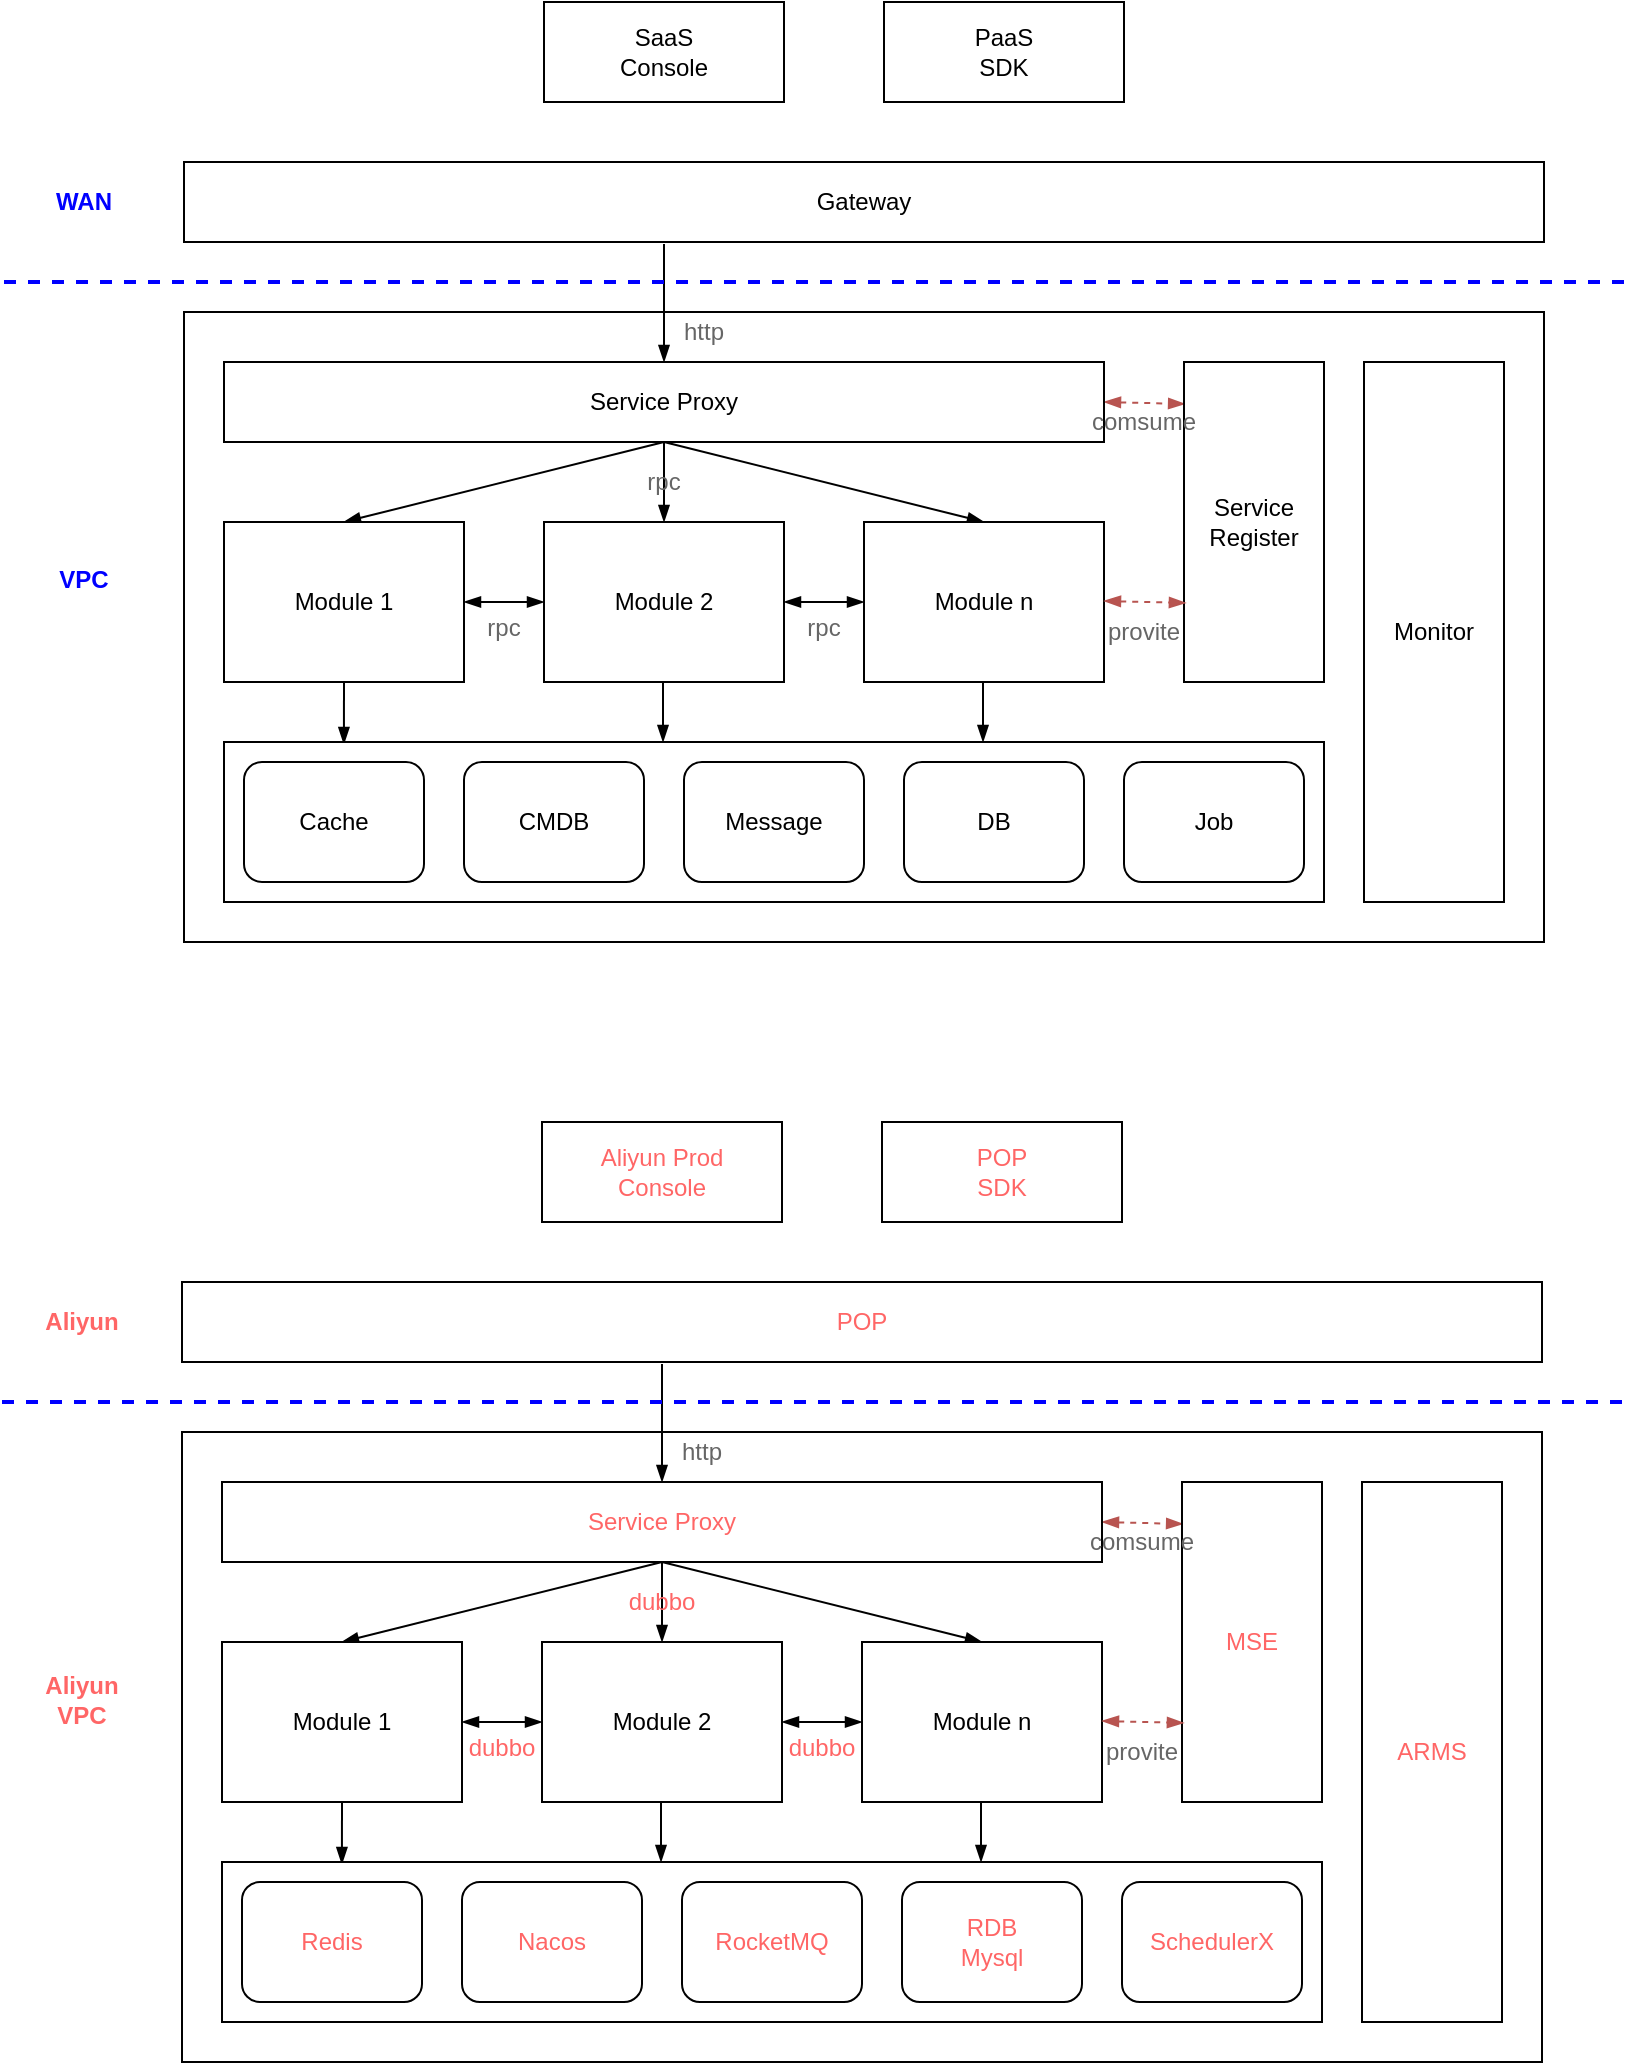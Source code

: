 <mxfile version="14.6.13" type="github">
  <diagram id="qBD8uF-JfwvzA7IrNaju" name="第 1 页">
    <mxGraphModel dx="1426" dy="914" grid="0" gridSize="10" guides="1" tooltips="1" connect="1" arrows="1" fold="1" page="1" pageScale="1" pageWidth="827" pageHeight="1169" math="0" shadow="0">
      <root>
        <mxCell id="0" />
        <mxCell id="1" parent="0" />
        <mxCell id="CRqmqo4FKYT-GxwhH9rx-8" value="" style="rounded=0;whiteSpace=wrap;html=1;" vertex="1" parent="1">
          <mxGeometry x="100" y="255" width="680" height="315" as="geometry" />
        </mxCell>
        <mxCell id="CRqmqo4FKYT-GxwhH9rx-20" style="edgeStyle=none;rounded=0;orthogonalLoop=1;jettySize=auto;html=1;entryX=0.5;entryY=0;entryDx=0;entryDy=0;startArrow=none;startFill=0;endArrow=blockThin;endFill=1;" edge="1" parent="1" target="CRqmqo4FKYT-GxwhH9rx-2">
          <mxGeometry relative="1" as="geometry">
            <mxPoint x="340" y="221" as="sourcePoint" />
          </mxGeometry>
        </mxCell>
        <mxCell id="CRqmqo4FKYT-GxwhH9rx-1" value="Gateway" style="rounded=0;whiteSpace=wrap;html=1;" vertex="1" parent="1">
          <mxGeometry x="100" y="180" width="680" height="40" as="geometry" />
        </mxCell>
        <mxCell id="CRqmqo4FKYT-GxwhH9rx-11" value="" style="edgeStyle=none;rounded=0;orthogonalLoop=1;jettySize=auto;html=1;startArrow=blockThin;startFill=1;endArrow=blockThin;endFill=1;exitX=1;exitY=0.5;exitDx=0;exitDy=0;entryX=0.008;entryY=0.131;entryDx=0;entryDy=0;entryPerimeter=0;dashed=1;fillColor=#f8cecc;strokeColor=#b85450;" edge="1" parent="1" source="CRqmqo4FKYT-GxwhH9rx-2" target="CRqmqo4FKYT-GxwhH9rx-7">
          <mxGeometry relative="1" as="geometry" />
        </mxCell>
        <mxCell id="CRqmqo4FKYT-GxwhH9rx-21" style="edgeStyle=none;rounded=0;orthogonalLoop=1;jettySize=auto;html=1;exitX=0.5;exitY=1;exitDx=0;exitDy=0;entryX=0.5;entryY=0;entryDx=0;entryDy=0;startArrow=none;startFill=0;endArrow=blockThin;endFill=1;" edge="1" parent="1" source="CRqmqo4FKYT-GxwhH9rx-2" target="CRqmqo4FKYT-GxwhH9rx-3">
          <mxGeometry relative="1" as="geometry" />
        </mxCell>
        <mxCell id="CRqmqo4FKYT-GxwhH9rx-22" style="edgeStyle=none;rounded=0;orthogonalLoop=1;jettySize=auto;html=1;exitX=0.5;exitY=1;exitDx=0;exitDy=0;entryX=0.5;entryY=0;entryDx=0;entryDy=0;startArrow=none;startFill=0;endArrow=blockThin;endFill=1;" edge="1" parent="1" source="CRqmqo4FKYT-GxwhH9rx-2" target="CRqmqo4FKYT-GxwhH9rx-5">
          <mxGeometry relative="1" as="geometry" />
        </mxCell>
        <mxCell id="CRqmqo4FKYT-GxwhH9rx-23" style="edgeStyle=none;rounded=0;orthogonalLoop=1;jettySize=auto;html=1;exitX=0.5;exitY=1;exitDx=0;exitDy=0;entryX=0.5;entryY=0;entryDx=0;entryDy=0;startArrow=none;startFill=0;endArrow=blockThin;endFill=1;" edge="1" parent="1" source="CRqmqo4FKYT-GxwhH9rx-2" target="CRqmqo4FKYT-GxwhH9rx-6">
          <mxGeometry relative="1" as="geometry" />
        </mxCell>
        <mxCell id="CRqmqo4FKYT-GxwhH9rx-2" value="Service Proxy" style="rounded=0;whiteSpace=wrap;html=1;" vertex="1" parent="1">
          <mxGeometry x="120" y="280" width="440" height="40" as="geometry" />
        </mxCell>
        <mxCell id="CRqmqo4FKYT-GxwhH9rx-9" value="" style="rounded=0;orthogonalLoop=1;jettySize=auto;html=1;startArrow=blockThin;startFill=1;endArrow=blockThin;endFill=1;" edge="1" parent="1" source="CRqmqo4FKYT-GxwhH9rx-3" target="CRqmqo4FKYT-GxwhH9rx-5">
          <mxGeometry relative="1" as="geometry" />
        </mxCell>
        <mxCell id="CRqmqo4FKYT-GxwhH9rx-24" style="edgeStyle=none;rounded=0;orthogonalLoop=1;jettySize=auto;html=1;exitX=0.5;exitY=1;exitDx=0;exitDy=0;entryX=0.109;entryY=0.013;entryDx=0;entryDy=0;entryPerimeter=0;startArrow=none;startFill=0;endArrow=blockThin;endFill=1;" edge="1" parent="1" source="CRqmqo4FKYT-GxwhH9rx-3" target="CRqmqo4FKYT-GxwhH9rx-14">
          <mxGeometry relative="1" as="geometry" />
        </mxCell>
        <mxCell id="CRqmqo4FKYT-GxwhH9rx-3" value="Module 1" style="rounded=0;whiteSpace=wrap;html=1;" vertex="1" parent="1">
          <mxGeometry x="120" y="360" width="120" height="80" as="geometry" />
        </mxCell>
        <mxCell id="CRqmqo4FKYT-GxwhH9rx-10" value="" style="edgeStyle=none;rounded=0;orthogonalLoop=1;jettySize=auto;html=1;startArrow=blockThin;startFill=1;endArrow=blockThin;endFill=1;" edge="1" parent="1" source="CRqmqo4FKYT-GxwhH9rx-5" target="CRqmqo4FKYT-GxwhH9rx-6">
          <mxGeometry relative="1" as="geometry" />
        </mxCell>
        <mxCell id="CRqmqo4FKYT-GxwhH9rx-5" value="Module 2" style="rounded=0;whiteSpace=wrap;html=1;" vertex="1" parent="1">
          <mxGeometry x="280" y="360" width="120" height="80" as="geometry" />
        </mxCell>
        <mxCell id="CRqmqo4FKYT-GxwhH9rx-6" value="Module n" style="rounded=0;whiteSpace=wrap;html=1;" vertex="1" parent="1">
          <mxGeometry x="440" y="360" width="120" height="80" as="geometry" />
        </mxCell>
        <mxCell id="CRqmqo4FKYT-GxwhH9rx-7" value="Service&lt;br&gt;Register" style="rounded=0;whiteSpace=wrap;html=1;" vertex="1" parent="1">
          <mxGeometry x="600" y="280" width="70" height="160" as="geometry" />
        </mxCell>
        <mxCell id="CRqmqo4FKYT-GxwhH9rx-13" value="" style="edgeStyle=none;rounded=0;orthogonalLoop=1;jettySize=auto;html=1;startArrow=blockThin;startFill=1;endArrow=blockThin;endFill=1;exitX=1;exitY=0.5;exitDx=0;exitDy=0;entryX=0.008;entryY=0.131;entryDx=0;entryDy=0;entryPerimeter=0;dashed=1;fillColor=#f8cecc;strokeColor=#b85450;" edge="1" parent="1">
          <mxGeometry relative="1" as="geometry">
            <mxPoint x="560" y="399.5" as="sourcePoint" />
            <mxPoint x="600.96" y="400.46" as="targetPoint" />
          </mxGeometry>
        </mxCell>
        <mxCell id="CRqmqo4FKYT-GxwhH9rx-14" value="" style="rounded=0;whiteSpace=wrap;html=1;" vertex="1" parent="1">
          <mxGeometry x="120" y="470" width="550" height="80" as="geometry" />
        </mxCell>
        <mxCell id="CRqmqo4FKYT-GxwhH9rx-15" value="Cache" style="rounded=1;whiteSpace=wrap;html=1;" vertex="1" parent="1">
          <mxGeometry x="130" y="480" width="90" height="60" as="geometry" />
        </mxCell>
        <mxCell id="CRqmqo4FKYT-GxwhH9rx-16" value="CMDB" style="rounded=1;whiteSpace=wrap;html=1;" vertex="1" parent="1">
          <mxGeometry x="240" y="480" width="90" height="60" as="geometry" />
        </mxCell>
        <mxCell id="CRqmqo4FKYT-GxwhH9rx-17" value="Message" style="rounded=1;whiteSpace=wrap;html=1;" vertex="1" parent="1">
          <mxGeometry x="350" y="480" width="90" height="60" as="geometry" />
        </mxCell>
        <mxCell id="CRqmqo4FKYT-GxwhH9rx-18" value="DB" style="rounded=1;whiteSpace=wrap;html=1;" vertex="1" parent="1">
          <mxGeometry x="460" y="480" width="90" height="60" as="geometry" />
        </mxCell>
        <mxCell id="CRqmqo4FKYT-GxwhH9rx-19" value="Job" style="rounded=1;whiteSpace=wrap;html=1;" vertex="1" parent="1">
          <mxGeometry x="570" y="480" width="90" height="60" as="geometry" />
        </mxCell>
        <mxCell id="CRqmqo4FKYT-GxwhH9rx-25" style="edgeStyle=none;rounded=0;orthogonalLoop=1;jettySize=auto;html=1;exitX=0.5;exitY=1;exitDx=0;exitDy=0;entryX=0.1;entryY=0;entryDx=0;entryDy=0;entryPerimeter=0;startArrow=none;startFill=0;endArrow=blockThin;endFill=1;" edge="1" parent="1">
          <mxGeometry relative="1" as="geometry">
            <mxPoint x="339.5" y="440" as="sourcePoint" />
            <mxPoint x="339.5" y="470" as="targetPoint" />
          </mxGeometry>
        </mxCell>
        <mxCell id="CRqmqo4FKYT-GxwhH9rx-26" style="edgeStyle=none;rounded=0;orthogonalLoop=1;jettySize=auto;html=1;exitX=0.5;exitY=1;exitDx=0;exitDy=0;entryX=0.1;entryY=0;entryDx=0;entryDy=0;entryPerimeter=0;startArrow=none;startFill=0;endArrow=blockThin;endFill=1;" edge="1" parent="1">
          <mxGeometry relative="1" as="geometry">
            <mxPoint x="499.5" y="440" as="sourcePoint" />
            <mxPoint x="499.5" y="470" as="targetPoint" />
          </mxGeometry>
        </mxCell>
        <mxCell id="CRqmqo4FKYT-GxwhH9rx-27" value="Monitor" style="rounded=0;whiteSpace=wrap;html=1;" vertex="1" parent="1">
          <mxGeometry x="690" y="280" width="70" height="270" as="geometry" />
        </mxCell>
        <mxCell id="CRqmqo4FKYT-GxwhH9rx-28" value="SaaS&lt;br&gt;Console" style="rounded=0;whiteSpace=wrap;html=1;" vertex="1" parent="1">
          <mxGeometry x="280" y="100" width="120" height="50" as="geometry" />
        </mxCell>
        <mxCell id="CRqmqo4FKYT-GxwhH9rx-29" value="PaaS &lt;br&gt;SDK" style="rounded=0;whiteSpace=wrap;html=1;" vertex="1" parent="1">
          <mxGeometry x="450" y="100" width="120" height="50" as="geometry" />
        </mxCell>
        <mxCell id="CRqmqo4FKYT-GxwhH9rx-31" value="WAN" style="text;html=1;strokeColor=none;fillColor=none;align=center;verticalAlign=middle;whiteSpace=wrap;rounded=0;fontStyle=1;fontColor=#0000FF;" vertex="1" parent="1">
          <mxGeometry x="30" y="190" width="40" height="20" as="geometry" />
        </mxCell>
        <mxCell id="CRqmqo4FKYT-GxwhH9rx-32" value="VPC" style="text;html=1;strokeColor=none;fillColor=none;align=center;verticalAlign=middle;whiteSpace=wrap;rounded=0;fontStyle=1;fontColor=#0000FF;" vertex="1" parent="1">
          <mxGeometry x="30" y="379" width="40" height="20" as="geometry" />
        </mxCell>
        <mxCell id="CRqmqo4FKYT-GxwhH9rx-35" value="" style="endArrow=none;dashed=1;html=1;fontColor=#0000FF;strokeColor=#0000FF;strokeWidth=2;" edge="1" parent="1">
          <mxGeometry width="50" height="50" relative="1" as="geometry">
            <mxPoint x="10" y="240" as="sourcePoint" />
            <mxPoint x="820" y="240" as="targetPoint" />
          </mxGeometry>
        </mxCell>
        <mxCell id="CRqmqo4FKYT-GxwhH9rx-36" value="rpc" style="text;html=1;strokeColor=none;fillColor=none;align=center;verticalAlign=middle;whiteSpace=wrap;rounded=0;fontColor=#666666;" vertex="1" parent="1">
          <mxGeometry x="320" y="330" width="40" height="20" as="geometry" />
        </mxCell>
        <mxCell id="CRqmqo4FKYT-GxwhH9rx-37" value="rpc" style="text;html=1;strokeColor=none;fillColor=none;align=center;verticalAlign=middle;whiteSpace=wrap;rounded=0;fontColor=#666666;" vertex="1" parent="1">
          <mxGeometry x="240" y="402.5" width="40" height="20" as="geometry" />
        </mxCell>
        <mxCell id="CRqmqo4FKYT-GxwhH9rx-38" value="http" style="text;html=1;strokeColor=none;fillColor=none;align=center;verticalAlign=middle;whiteSpace=wrap;rounded=0;fontColor=#666666;" vertex="1" parent="1">
          <mxGeometry x="340" y="255" width="40" height="20" as="geometry" />
        </mxCell>
        <mxCell id="CRqmqo4FKYT-GxwhH9rx-39" value="rpc" style="text;html=1;strokeColor=none;fillColor=none;align=center;verticalAlign=middle;whiteSpace=wrap;rounded=0;fontColor=#666666;" vertex="1" parent="1">
          <mxGeometry x="400" y="402.5" width="40" height="20" as="geometry" />
        </mxCell>
        <mxCell id="CRqmqo4FKYT-GxwhH9rx-40" value="provite" style="text;html=1;strokeColor=none;fillColor=none;align=center;verticalAlign=middle;whiteSpace=wrap;rounded=0;fontColor=#666666;" vertex="1" parent="1">
          <mxGeometry x="560" y="405" width="40" height="20" as="geometry" />
        </mxCell>
        <mxCell id="CRqmqo4FKYT-GxwhH9rx-41" value="comsume" style="text;html=1;strokeColor=none;fillColor=none;align=center;verticalAlign=middle;whiteSpace=wrap;rounded=0;fontColor=#666666;" vertex="1" parent="1">
          <mxGeometry x="560" y="300" width="40" height="20" as="geometry" />
        </mxCell>
        <mxCell id="CRqmqo4FKYT-GxwhH9rx-42" value="" style="rounded=0;whiteSpace=wrap;html=1;" vertex="1" parent="1">
          <mxGeometry x="99" y="815" width="680" height="315" as="geometry" />
        </mxCell>
        <mxCell id="CRqmqo4FKYT-GxwhH9rx-43" style="edgeStyle=none;rounded=0;orthogonalLoop=1;jettySize=auto;html=1;entryX=0.5;entryY=0;entryDx=0;entryDy=0;startArrow=none;startFill=0;endArrow=blockThin;endFill=1;" edge="1" parent="1" target="CRqmqo4FKYT-GxwhH9rx-49">
          <mxGeometry relative="1" as="geometry">
            <mxPoint x="339" y="781" as="sourcePoint" />
          </mxGeometry>
        </mxCell>
        <mxCell id="CRqmqo4FKYT-GxwhH9rx-44" value="&lt;font color=&quot;#ff6666&quot;&gt;POP&lt;/font&gt;" style="rounded=0;whiteSpace=wrap;html=1;" vertex="1" parent="1">
          <mxGeometry x="99" y="740" width="680" height="40" as="geometry" />
        </mxCell>
        <mxCell id="CRqmqo4FKYT-GxwhH9rx-45" value="" style="edgeStyle=none;rounded=0;orthogonalLoop=1;jettySize=auto;html=1;startArrow=blockThin;startFill=1;endArrow=blockThin;endFill=1;exitX=1;exitY=0.5;exitDx=0;exitDy=0;entryX=0.008;entryY=0.131;entryDx=0;entryDy=0;entryPerimeter=0;dashed=1;fillColor=#f8cecc;strokeColor=#b85450;" edge="1" parent="1" source="CRqmqo4FKYT-GxwhH9rx-49" target="CRqmqo4FKYT-GxwhH9rx-56">
          <mxGeometry relative="1" as="geometry" />
        </mxCell>
        <mxCell id="CRqmqo4FKYT-GxwhH9rx-46" style="edgeStyle=none;rounded=0;orthogonalLoop=1;jettySize=auto;html=1;exitX=0.5;exitY=1;exitDx=0;exitDy=0;entryX=0.5;entryY=0;entryDx=0;entryDy=0;startArrow=none;startFill=0;endArrow=blockThin;endFill=1;" edge="1" parent="1" source="CRqmqo4FKYT-GxwhH9rx-49" target="CRqmqo4FKYT-GxwhH9rx-52">
          <mxGeometry relative="1" as="geometry" />
        </mxCell>
        <mxCell id="CRqmqo4FKYT-GxwhH9rx-47" style="edgeStyle=none;rounded=0;orthogonalLoop=1;jettySize=auto;html=1;exitX=0.5;exitY=1;exitDx=0;exitDy=0;entryX=0.5;entryY=0;entryDx=0;entryDy=0;startArrow=none;startFill=0;endArrow=blockThin;endFill=1;" edge="1" parent="1" source="CRqmqo4FKYT-GxwhH9rx-49" target="CRqmqo4FKYT-GxwhH9rx-54">
          <mxGeometry relative="1" as="geometry" />
        </mxCell>
        <mxCell id="CRqmqo4FKYT-GxwhH9rx-48" style="edgeStyle=none;rounded=0;orthogonalLoop=1;jettySize=auto;html=1;exitX=0.5;exitY=1;exitDx=0;exitDy=0;entryX=0.5;entryY=0;entryDx=0;entryDy=0;startArrow=none;startFill=0;endArrow=blockThin;endFill=1;" edge="1" parent="1" source="CRqmqo4FKYT-GxwhH9rx-49" target="CRqmqo4FKYT-GxwhH9rx-55">
          <mxGeometry relative="1" as="geometry" />
        </mxCell>
        <mxCell id="CRqmqo4FKYT-GxwhH9rx-49" value="&lt;font color=&quot;#ff6666&quot;&gt;Service Proxy&lt;/font&gt;" style="rounded=0;whiteSpace=wrap;html=1;" vertex="1" parent="1">
          <mxGeometry x="119" y="840" width="440" height="40" as="geometry" />
        </mxCell>
        <mxCell id="CRqmqo4FKYT-GxwhH9rx-50" value="" style="rounded=0;orthogonalLoop=1;jettySize=auto;html=1;startArrow=blockThin;startFill=1;endArrow=blockThin;endFill=1;" edge="1" parent="1" source="CRqmqo4FKYT-GxwhH9rx-52" target="CRqmqo4FKYT-GxwhH9rx-54">
          <mxGeometry relative="1" as="geometry" />
        </mxCell>
        <mxCell id="CRqmqo4FKYT-GxwhH9rx-51" style="edgeStyle=none;rounded=0;orthogonalLoop=1;jettySize=auto;html=1;exitX=0.5;exitY=1;exitDx=0;exitDy=0;entryX=0.109;entryY=0.013;entryDx=0;entryDy=0;entryPerimeter=0;startArrow=none;startFill=0;endArrow=blockThin;endFill=1;" edge="1" parent="1" source="CRqmqo4FKYT-GxwhH9rx-52" target="CRqmqo4FKYT-GxwhH9rx-58">
          <mxGeometry relative="1" as="geometry" />
        </mxCell>
        <mxCell id="CRqmqo4FKYT-GxwhH9rx-52" value="Module 1" style="rounded=0;whiteSpace=wrap;html=1;" vertex="1" parent="1">
          <mxGeometry x="119" y="920" width="120" height="80" as="geometry" />
        </mxCell>
        <mxCell id="CRqmqo4FKYT-GxwhH9rx-53" value="" style="edgeStyle=none;rounded=0;orthogonalLoop=1;jettySize=auto;html=1;startArrow=blockThin;startFill=1;endArrow=blockThin;endFill=1;" edge="1" parent="1" source="CRqmqo4FKYT-GxwhH9rx-54" target="CRqmqo4FKYT-GxwhH9rx-55">
          <mxGeometry relative="1" as="geometry" />
        </mxCell>
        <mxCell id="CRqmqo4FKYT-GxwhH9rx-54" value="Module 2" style="rounded=0;whiteSpace=wrap;html=1;" vertex="1" parent="1">
          <mxGeometry x="279" y="920" width="120" height="80" as="geometry" />
        </mxCell>
        <mxCell id="CRqmqo4FKYT-GxwhH9rx-55" value="Module n" style="rounded=0;whiteSpace=wrap;html=1;" vertex="1" parent="1">
          <mxGeometry x="439" y="920" width="120" height="80" as="geometry" />
        </mxCell>
        <mxCell id="CRqmqo4FKYT-GxwhH9rx-56" value="MSE" style="rounded=0;whiteSpace=wrap;html=1;fontColor=#FF6666;" vertex="1" parent="1">
          <mxGeometry x="599" y="840" width="70" height="160" as="geometry" />
        </mxCell>
        <mxCell id="CRqmqo4FKYT-GxwhH9rx-57" value="" style="edgeStyle=none;rounded=0;orthogonalLoop=1;jettySize=auto;html=1;startArrow=blockThin;startFill=1;endArrow=blockThin;endFill=1;exitX=1;exitY=0.5;exitDx=0;exitDy=0;entryX=0.008;entryY=0.131;entryDx=0;entryDy=0;entryPerimeter=0;dashed=1;fillColor=#f8cecc;strokeColor=#b85450;" edge="1" parent="1">
          <mxGeometry relative="1" as="geometry">
            <mxPoint x="559" y="959.5" as="sourcePoint" />
            <mxPoint x="599.96" y="960.46" as="targetPoint" />
          </mxGeometry>
        </mxCell>
        <mxCell id="CRqmqo4FKYT-GxwhH9rx-58" value="" style="rounded=0;whiteSpace=wrap;html=1;" vertex="1" parent="1">
          <mxGeometry x="119" y="1030" width="550" height="80" as="geometry" />
        </mxCell>
        <mxCell id="CRqmqo4FKYT-GxwhH9rx-59" value="Redis" style="rounded=1;whiteSpace=wrap;html=1;fontColor=#FF6666;" vertex="1" parent="1">
          <mxGeometry x="129" y="1040" width="90" height="60" as="geometry" />
        </mxCell>
        <mxCell id="CRqmqo4FKYT-GxwhH9rx-60" value="Nacos" style="rounded=1;whiteSpace=wrap;html=1;fontColor=#FF6666;" vertex="1" parent="1">
          <mxGeometry x="239" y="1040" width="90" height="60" as="geometry" />
        </mxCell>
        <mxCell id="CRqmqo4FKYT-GxwhH9rx-61" value="RocketMQ" style="rounded=1;whiteSpace=wrap;html=1;fontColor=#FF6666;" vertex="1" parent="1">
          <mxGeometry x="349" y="1040" width="90" height="60" as="geometry" />
        </mxCell>
        <mxCell id="CRqmqo4FKYT-GxwhH9rx-62" value="RDB&lt;br&gt;Mysql" style="rounded=1;whiteSpace=wrap;html=1;fontColor=#FF6666;" vertex="1" parent="1">
          <mxGeometry x="459" y="1040" width="90" height="60" as="geometry" />
        </mxCell>
        <mxCell id="CRqmqo4FKYT-GxwhH9rx-63" value="SchedulerX" style="rounded=1;whiteSpace=wrap;html=1;fontColor=#FF6666;" vertex="1" parent="1">
          <mxGeometry x="569" y="1040" width="90" height="60" as="geometry" />
        </mxCell>
        <mxCell id="CRqmqo4FKYT-GxwhH9rx-64" style="edgeStyle=none;rounded=0;orthogonalLoop=1;jettySize=auto;html=1;exitX=0.5;exitY=1;exitDx=0;exitDy=0;entryX=0.1;entryY=0;entryDx=0;entryDy=0;entryPerimeter=0;startArrow=none;startFill=0;endArrow=blockThin;endFill=1;" edge="1" parent="1">
          <mxGeometry relative="1" as="geometry">
            <mxPoint x="338.5" y="1000" as="sourcePoint" />
            <mxPoint x="338.5" y="1030" as="targetPoint" />
          </mxGeometry>
        </mxCell>
        <mxCell id="CRqmqo4FKYT-GxwhH9rx-65" style="edgeStyle=none;rounded=0;orthogonalLoop=1;jettySize=auto;html=1;exitX=0.5;exitY=1;exitDx=0;exitDy=0;entryX=0.1;entryY=0;entryDx=0;entryDy=0;entryPerimeter=0;startArrow=none;startFill=0;endArrow=blockThin;endFill=1;" edge="1" parent="1">
          <mxGeometry relative="1" as="geometry">
            <mxPoint x="498.5" y="1000" as="sourcePoint" />
            <mxPoint x="498.5" y="1030" as="targetPoint" />
          </mxGeometry>
        </mxCell>
        <mxCell id="CRqmqo4FKYT-GxwhH9rx-66" value="ARMS" style="rounded=0;whiteSpace=wrap;html=1;fontColor=#FF6666;" vertex="1" parent="1">
          <mxGeometry x="689" y="840" width="70" height="270" as="geometry" />
        </mxCell>
        <mxCell id="CRqmqo4FKYT-GxwhH9rx-67" value="Aliyun Prod&lt;br&gt;Console" style="rounded=0;whiteSpace=wrap;html=1;fontColor=#FF6666;" vertex="1" parent="1">
          <mxGeometry x="279" y="660" width="120" height="50" as="geometry" />
        </mxCell>
        <mxCell id="CRqmqo4FKYT-GxwhH9rx-68" value="POP&lt;br&gt;SDK" style="rounded=0;whiteSpace=wrap;html=1;fontColor=#FF6666;" vertex="1" parent="1">
          <mxGeometry x="449" y="660" width="120" height="50" as="geometry" />
        </mxCell>
        <mxCell id="CRqmqo4FKYT-GxwhH9rx-69" value="Aliyun" style="text;html=1;strokeColor=none;fillColor=none;align=center;verticalAlign=middle;whiteSpace=wrap;rounded=0;fontStyle=1;fontColor=#FF6666;" vertex="1" parent="1">
          <mxGeometry x="29" y="750" width="40" height="20" as="geometry" />
        </mxCell>
        <mxCell id="CRqmqo4FKYT-GxwhH9rx-70" value="Aliyun&lt;br&gt;VPC" style="text;html=1;strokeColor=none;fillColor=none;align=center;verticalAlign=middle;whiteSpace=wrap;rounded=0;fontStyle=1;fontColor=#FF6666;" vertex="1" parent="1">
          <mxGeometry x="29" y="939" width="40" height="20" as="geometry" />
        </mxCell>
        <mxCell id="CRqmqo4FKYT-GxwhH9rx-71" value="" style="endArrow=none;dashed=1;html=1;fontColor=#0000FF;strokeColor=#0000FF;strokeWidth=2;" edge="1" parent="1">
          <mxGeometry width="50" height="50" relative="1" as="geometry">
            <mxPoint x="9" y="800" as="sourcePoint" />
            <mxPoint x="819" y="800" as="targetPoint" />
          </mxGeometry>
        </mxCell>
        <mxCell id="CRqmqo4FKYT-GxwhH9rx-72" value="dubbo" style="text;html=1;strokeColor=none;fillColor=none;align=center;verticalAlign=middle;whiteSpace=wrap;rounded=0;fontColor=#FF6666;" vertex="1" parent="1">
          <mxGeometry x="319" y="890" width="40" height="20" as="geometry" />
        </mxCell>
        <mxCell id="CRqmqo4FKYT-GxwhH9rx-73" value="dubbo" style="text;html=1;strokeColor=none;fillColor=none;align=center;verticalAlign=middle;whiteSpace=wrap;rounded=0;fontColor=#FF6666;" vertex="1" parent="1">
          <mxGeometry x="239" y="962.5" width="40" height="20" as="geometry" />
        </mxCell>
        <mxCell id="CRqmqo4FKYT-GxwhH9rx-74" value="http" style="text;html=1;strokeColor=none;fillColor=none;align=center;verticalAlign=middle;whiteSpace=wrap;rounded=0;fontColor=#666666;" vertex="1" parent="1">
          <mxGeometry x="339" y="815" width="40" height="20" as="geometry" />
        </mxCell>
        <mxCell id="CRqmqo4FKYT-GxwhH9rx-75" value="dubbo" style="text;html=1;strokeColor=none;fillColor=none;align=center;verticalAlign=middle;whiteSpace=wrap;rounded=0;fontColor=#FF6666;" vertex="1" parent="1">
          <mxGeometry x="399" y="962.5" width="40" height="20" as="geometry" />
        </mxCell>
        <mxCell id="CRqmqo4FKYT-GxwhH9rx-76" value="provite" style="text;html=1;strokeColor=none;fillColor=none;align=center;verticalAlign=middle;whiteSpace=wrap;rounded=0;fontColor=#666666;" vertex="1" parent="1">
          <mxGeometry x="559" y="965" width="40" height="20" as="geometry" />
        </mxCell>
        <mxCell id="CRqmqo4FKYT-GxwhH9rx-77" value="comsume" style="text;html=1;strokeColor=none;fillColor=none;align=center;verticalAlign=middle;whiteSpace=wrap;rounded=0;fontColor=#666666;" vertex="1" parent="1">
          <mxGeometry x="559" y="860" width="40" height="20" as="geometry" />
        </mxCell>
      </root>
    </mxGraphModel>
  </diagram>
</mxfile>
